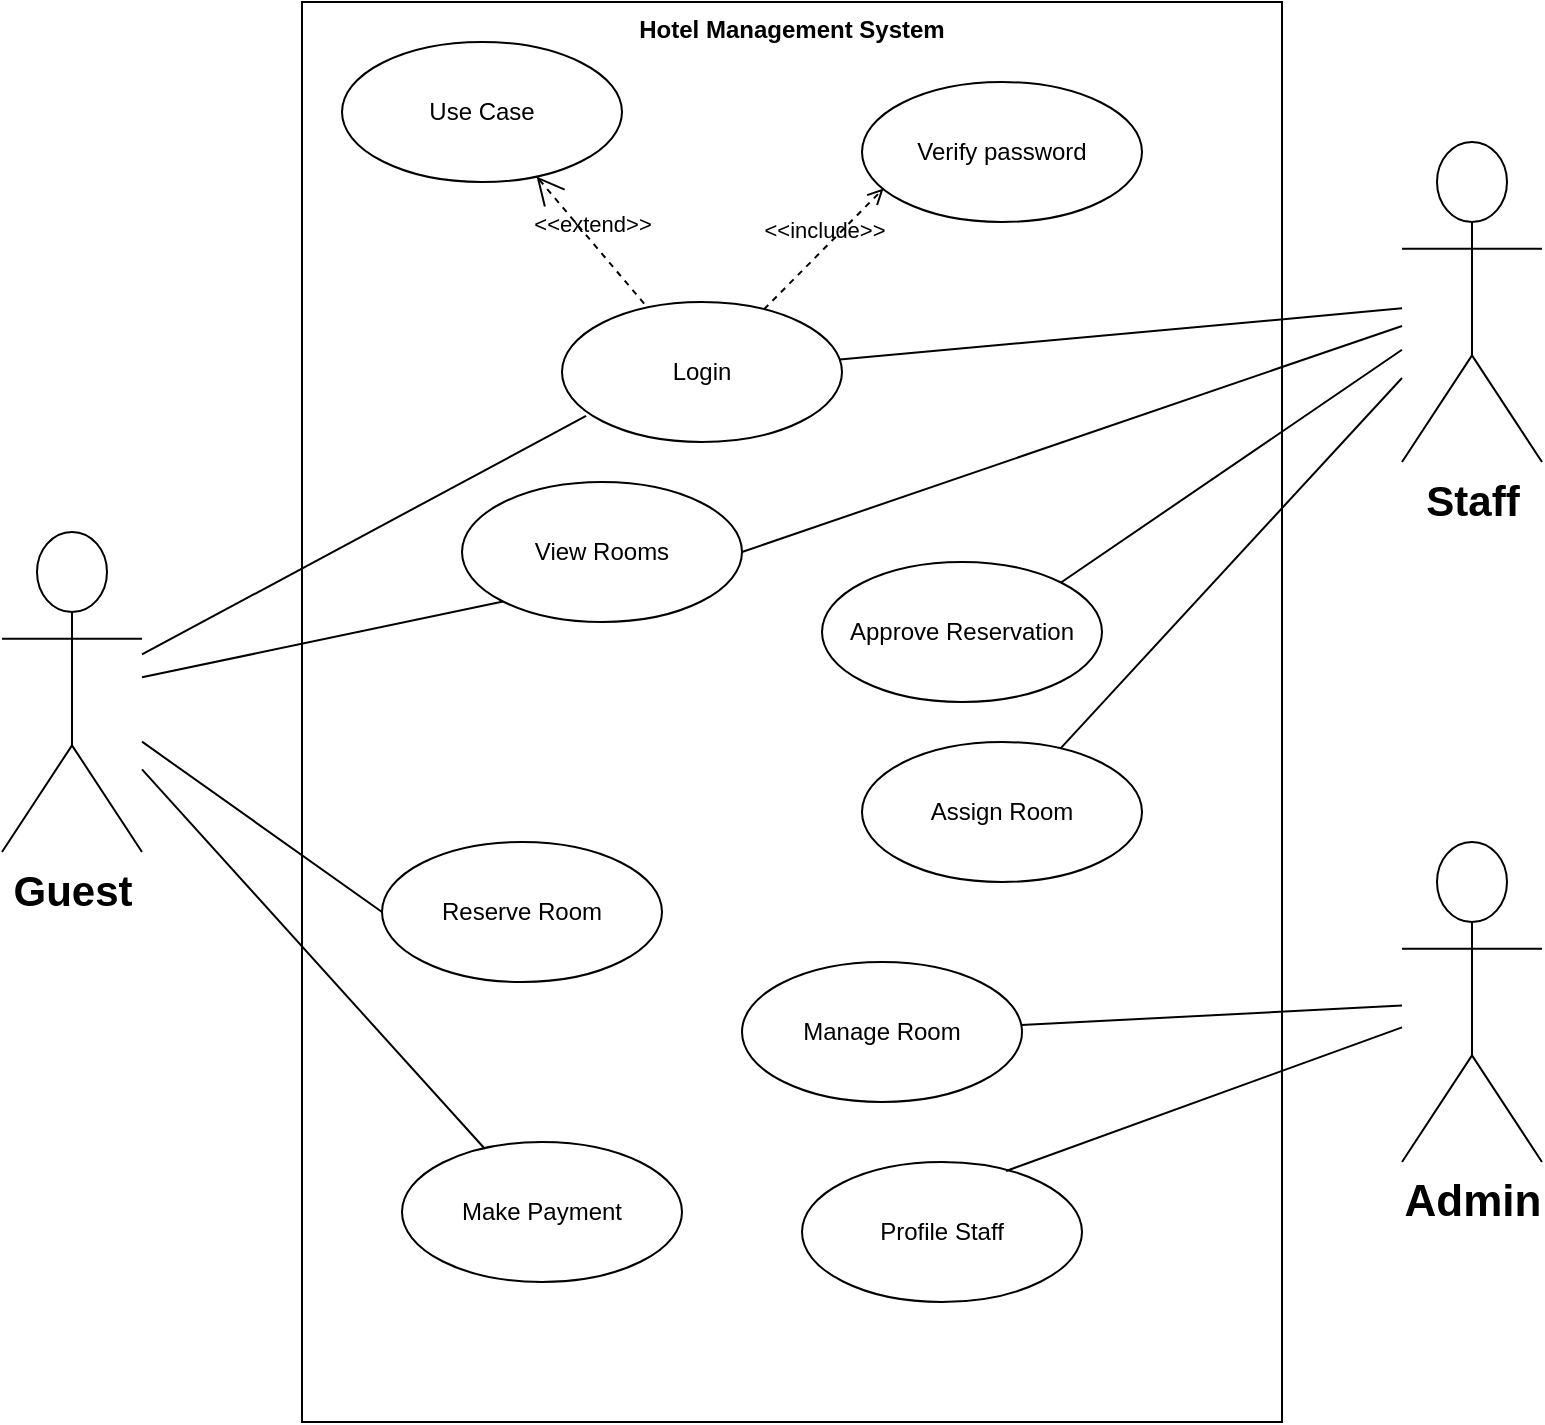 <mxfile version="22.0.6" type="github">
  <diagram name="Page-1" id="ONU9c8nHbTdjxPXM_6Pj">
    <mxGraphModel dx="1793" dy="968" grid="1" gridSize="10" guides="1" tooltips="1" connect="1" arrows="1" fold="1" page="1" pageScale="1" pageWidth="850" pageHeight="1100" math="0" shadow="0">
      <root>
        <mxCell id="0" />
        <mxCell id="1" parent="0" />
        <mxCell id="F0_R7XAXKocYfnr8vVTp-16" value="Hotel Management System" style="shape=rect;html=1;verticalAlign=top;fontStyle=1;whiteSpace=wrap;align=center;" vertex="1" parent="1">
          <mxGeometry x="190" y="70" width="490" height="710" as="geometry" />
        </mxCell>
        <mxCell id="F0_R7XAXKocYfnr8vVTp-1" value="&lt;b&gt;&lt;font style=&quot;font-size: 21px;&quot;&gt;Guest&lt;/font&gt;&lt;/b&gt;" style="shape=umlActor;verticalLabelPosition=bottom;verticalAlign=top;html=1;outlineConnect=0;" vertex="1" parent="1">
          <mxGeometry x="40" y="335" width="70" height="160" as="geometry" />
        </mxCell>
        <mxCell id="F0_R7XAXKocYfnr8vVTp-2" value="&lt;b&gt;&lt;font style=&quot;font-size: 22px;&quot;&gt;Admin&lt;/font&gt;&lt;/b&gt;" style="shape=umlActor;verticalLabelPosition=bottom;verticalAlign=top;html=1;outlineConnect=0;" vertex="1" parent="1">
          <mxGeometry x="740" y="490" width="70" height="160" as="geometry" />
        </mxCell>
        <mxCell id="F0_R7XAXKocYfnr8vVTp-3" value="&lt;b&gt;&lt;font style=&quot;font-size: 21px;&quot;&gt;Staff&lt;/font&gt;&lt;/b&gt;" style="shape=umlActor;verticalLabelPosition=bottom;verticalAlign=top;html=1;outlineConnect=0;" vertex="1" parent="1">
          <mxGeometry x="740" y="140" width="70" height="160" as="geometry" />
        </mxCell>
        <mxCell id="F0_R7XAXKocYfnr8vVTp-14" value="Login" style="ellipse;whiteSpace=wrap;html=1;" vertex="1" parent="1">
          <mxGeometry x="320" y="220" width="140" height="70" as="geometry" />
        </mxCell>
        <mxCell id="F0_R7XAXKocYfnr8vVTp-17" value="View Rooms" style="ellipse;whiteSpace=wrap;html=1;" vertex="1" parent="1">
          <mxGeometry x="270" y="310" width="140" height="70" as="geometry" />
        </mxCell>
        <mxCell id="F0_R7XAXKocYfnr8vVTp-22" value="Reserve Room" style="ellipse;whiteSpace=wrap;html=1;" vertex="1" parent="1">
          <mxGeometry x="230" y="490" width="140" height="70" as="geometry" />
        </mxCell>
        <mxCell id="F0_R7XAXKocYfnr8vVTp-23" value="Make Payment" style="ellipse;whiteSpace=wrap;html=1;" vertex="1" parent="1">
          <mxGeometry x="240" y="640" width="140" height="70" as="geometry" />
        </mxCell>
        <mxCell id="F0_R7XAXKocYfnr8vVTp-26" value="" style="edgeStyle=none;html=1;endArrow=none;verticalAlign=bottom;rounded=0;entryX=0.086;entryY=0.814;entryDx=0;entryDy=0;entryPerimeter=0;" edge="1" parent="1" source="F0_R7XAXKocYfnr8vVTp-1" target="F0_R7XAXKocYfnr8vVTp-14">
          <mxGeometry width="160" relative="1" as="geometry">
            <mxPoint x="180" y="480" as="sourcePoint" />
            <mxPoint x="340" y="480" as="targetPoint" />
          </mxGeometry>
        </mxCell>
        <mxCell id="F0_R7XAXKocYfnr8vVTp-27" value="" style="edgeStyle=none;html=1;endArrow=none;verticalAlign=bottom;rounded=0;entryX=0;entryY=1;entryDx=0;entryDy=0;" edge="1" parent="1" source="F0_R7XAXKocYfnr8vVTp-1" target="F0_R7XAXKocYfnr8vVTp-17">
          <mxGeometry width="160" relative="1" as="geometry">
            <mxPoint x="180" y="480" as="sourcePoint" />
            <mxPoint x="340" y="480" as="targetPoint" />
          </mxGeometry>
        </mxCell>
        <mxCell id="F0_R7XAXKocYfnr8vVTp-28" value="" style="edgeStyle=none;html=1;endArrow=none;verticalAlign=bottom;rounded=0;entryX=0;entryY=0.5;entryDx=0;entryDy=0;" edge="1" parent="1" source="F0_R7XAXKocYfnr8vVTp-1" target="F0_R7XAXKocYfnr8vVTp-22">
          <mxGeometry width="160" relative="1" as="geometry">
            <mxPoint x="180" y="480" as="sourcePoint" />
            <mxPoint x="340" y="480" as="targetPoint" />
          </mxGeometry>
        </mxCell>
        <mxCell id="F0_R7XAXKocYfnr8vVTp-29" value="" style="edgeStyle=none;html=1;endArrow=none;verticalAlign=bottom;rounded=0;" edge="1" parent="1" source="F0_R7XAXKocYfnr8vVTp-1" target="F0_R7XAXKocYfnr8vVTp-23">
          <mxGeometry width="160" relative="1" as="geometry">
            <mxPoint x="180" y="480" as="sourcePoint" />
            <mxPoint x="340" y="480" as="targetPoint" />
          </mxGeometry>
        </mxCell>
        <mxCell id="F0_R7XAXKocYfnr8vVTp-31" value="" style="edgeStyle=none;html=1;endArrow=none;verticalAlign=bottom;rounded=0;exitX=1;exitY=0.5;exitDx=0;exitDy=0;" edge="1" parent="1" source="F0_R7XAXKocYfnr8vVTp-17" target="F0_R7XAXKocYfnr8vVTp-3">
          <mxGeometry width="160" relative="1" as="geometry">
            <mxPoint x="180" y="480" as="sourcePoint" />
            <mxPoint x="340" y="480" as="targetPoint" />
          </mxGeometry>
        </mxCell>
        <mxCell id="F0_R7XAXKocYfnr8vVTp-32" value="Verify password" style="ellipse;whiteSpace=wrap;html=1;" vertex="1" parent="1">
          <mxGeometry x="470" y="110" width="140" height="70" as="geometry" />
        </mxCell>
        <mxCell id="F0_R7XAXKocYfnr8vVTp-33" value="&amp;lt;&amp;lt;include&amp;gt;&amp;gt;" style="edgeStyle=none;html=1;endArrow=open;verticalAlign=bottom;dashed=1;labelBackgroundColor=none;rounded=0;entryX=0.077;entryY=0.761;entryDx=0;entryDy=0;entryPerimeter=0;" edge="1" parent="1" source="F0_R7XAXKocYfnr8vVTp-14" target="F0_R7XAXKocYfnr8vVTp-32">
          <mxGeometry width="160" relative="1" as="geometry">
            <mxPoint x="180" y="480" as="sourcePoint" />
            <mxPoint x="340" y="480" as="targetPoint" />
          </mxGeometry>
        </mxCell>
        <mxCell id="F0_R7XAXKocYfnr8vVTp-35" value="" style="edgeStyle=none;html=1;endArrow=none;verticalAlign=bottom;rounded=0;" edge="1" parent="1" source="F0_R7XAXKocYfnr8vVTp-14" target="F0_R7XAXKocYfnr8vVTp-3">
          <mxGeometry width="160" relative="1" as="geometry">
            <mxPoint x="180" y="480" as="sourcePoint" />
            <mxPoint x="340" y="480" as="targetPoint" />
          </mxGeometry>
        </mxCell>
        <mxCell id="F0_R7XAXKocYfnr8vVTp-36" value="Use Case" style="ellipse;whiteSpace=wrap;html=1;" vertex="1" parent="1">
          <mxGeometry x="210" y="90" width="140" height="70" as="geometry" />
        </mxCell>
        <mxCell id="F0_R7XAXKocYfnr8vVTp-37" value="&amp;lt;&amp;lt;extend&amp;gt;&amp;gt;" style="edgeStyle=none;html=1;startArrow=open;endArrow=none;startSize=12;verticalAlign=bottom;dashed=1;labelBackgroundColor=none;rounded=0;" edge="1" parent="1" source="F0_R7XAXKocYfnr8vVTp-36" target="F0_R7XAXKocYfnr8vVTp-14">
          <mxGeometry width="160" relative="1" as="geometry">
            <mxPoint x="180" y="480" as="sourcePoint" />
            <mxPoint x="340" y="480" as="targetPoint" />
          </mxGeometry>
        </mxCell>
        <mxCell id="F0_R7XAXKocYfnr8vVTp-38" value="Approve Reservation" style="ellipse;whiteSpace=wrap;html=1;" vertex="1" parent="1">
          <mxGeometry x="450" y="350" width="140" height="70" as="geometry" />
        </mxCell>
        <mxCell id="F0_R7XAXKocYfnr8vVTp-39" value="Assign Room" style="ellipse;whiteSpace=wrap;html=1;" vertex="1" parent="1">
          <mxGeometry x="470" y="440" width="140" height="70" as="geometry" />
        </mxCell>
        <mxCell id="F0_R7XAXKocYfnr8vVTp-40" value="" style="edgeStyle=none;html=1;endArrow=none;verticalAlign=bottom;rounded=0;entryX=1;entryY=0;entryDx=0;entryDy=0;" edge="1" parent="1" source="F0_R7XAXKocYfnr8vVTp-3" target="F0_R7XAXKocYfnr8vVTp-38">
          <mxGeometry width="160" relative="1" as="geometry">
            <mxPoint x="180" y="480" as="sourcePoint" />
            <mxPoint x="340" y="480" as="targetPoint" />
          </mxGeometry>
        </mxCell>
        <mxCell id="F0_R7XAXKocYfnr8vVTp-41" value="" style="edgeStyle=none;html=1;endArrow=none;verticalAlign=bottom;rounded=0;" edge="1" parent="1" source="F0_R7XAXKocYfnr8vVTp-39" target="F0_R7XAXKocYfnr8vVTp-3">
          <mxGeometry width="160" relative="1" as="geometry">
            <mxPoint x="180" y="480" as="sourcePoint" />
            <mxPoint x="340" y="480" as="targetPoint" />
          </mxGeometry>
        </mxCell>
        <mxCell id="F0_R7XAXKocYfnr8vVTp-42" value="Profile Staff" style="ellipse;whiteSpace=wrap;html=1;" vertex="1" parent="1">
          <mxGeometry x="440" y="650" width="140" height="70" as="geometry" />
        </mxCell>
        <mxCell id="F0_R7XAXKocYfnr8vVTp-43" value="Manage Room" style="ellipse;whiteSpace=wrap;html=1;" vertex="1" parent="1">
          <mxGeometry x="410" y="550" width="140" height="70" as="geometry" />
        </mxCell>
        <mxCell id="F0_R7XAXKocYfnr8vVTp-44" value="" style="edgeStyle=none;html=1;endArrow=none;verticalAlign=bottom;rounded=0;" edge="1" parent="1" source="F0_R7XAXKocYfnr8vVTp-43" target="F0_R7XAXKocYfnr8vVTp-2">
          <mxGeometry width="160" relative="1" as="geometry">
            <mxPoint x="180" y="480" as="sourcePoint" />
            <mxPoint x="340" y="480" as="targetPoint" />
          </mxGeometry>
        </mxCell>
        <mxCell id="F0_R7XAXKocYfnr8vVTp-45" value="" style="edgeStyle=none;html=1;endArrow=none;verticalAlign=bottom;rounded=0;exitX=0.729;exitY=0.064;exitDx=0;exitDy=0;exitPerimeter=0;" edge="1" parent="1" source="F0_R7XAXKocYfnr8vVTp-42" target="F0_R7XAXKocYfnr8vVTp-2">
          <mxGeometry width="160" relative="1" as="geometry">
            <mxPoint x="180" y="480" as="sourcePoint" />
            <mxPoint x="340" y="480" as="targetPoint" />
          </mxGeometry>
        </mxCell>
      </root>
    </mxGraphModel>
  </diagram>
</mxfile>
